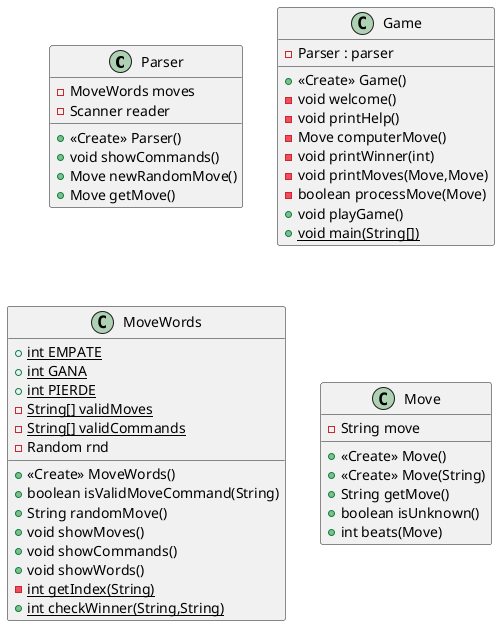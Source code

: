 @startuml
class Parser {
- MoveWords moves
- Scanner reader
+ <<Create>> Parser()
+ void showCommands()
+ Move newRandomMove()
+ Move getMove()
}
class Game {
- Parser : parser
+ <<Create>> Game()
- void welcome()
- void printHelp()
- Move computerMove()
- void printWinner(int)
- void printMoves(Move,Move)
- boolean processMove(Move)
+ void playGame()
+ {static} void main(String[])
}
class MoveWords {
+ {static} int EMPATE
+ {static} int GANA
+ {static} int PIERDE
- {static} String[] validMoves
- {static} String[] validCommands
- Random rnd
+ <<Create>> MoveWords()
+ boolean isValidMoveCommand(String)
+ String randomMove()
+ void showMoves()
+ void showCommands()
+ void showWords()
- {static} int getIndex(String)
+ {static} int checkWinner(String,String)
}
class Move {
- String move
+ <<Create>> Move()
+ <<Create>> Move(String)
+ String getMove()
+ boolean isUnknown()
+ int beats(Move)
}
@enduml